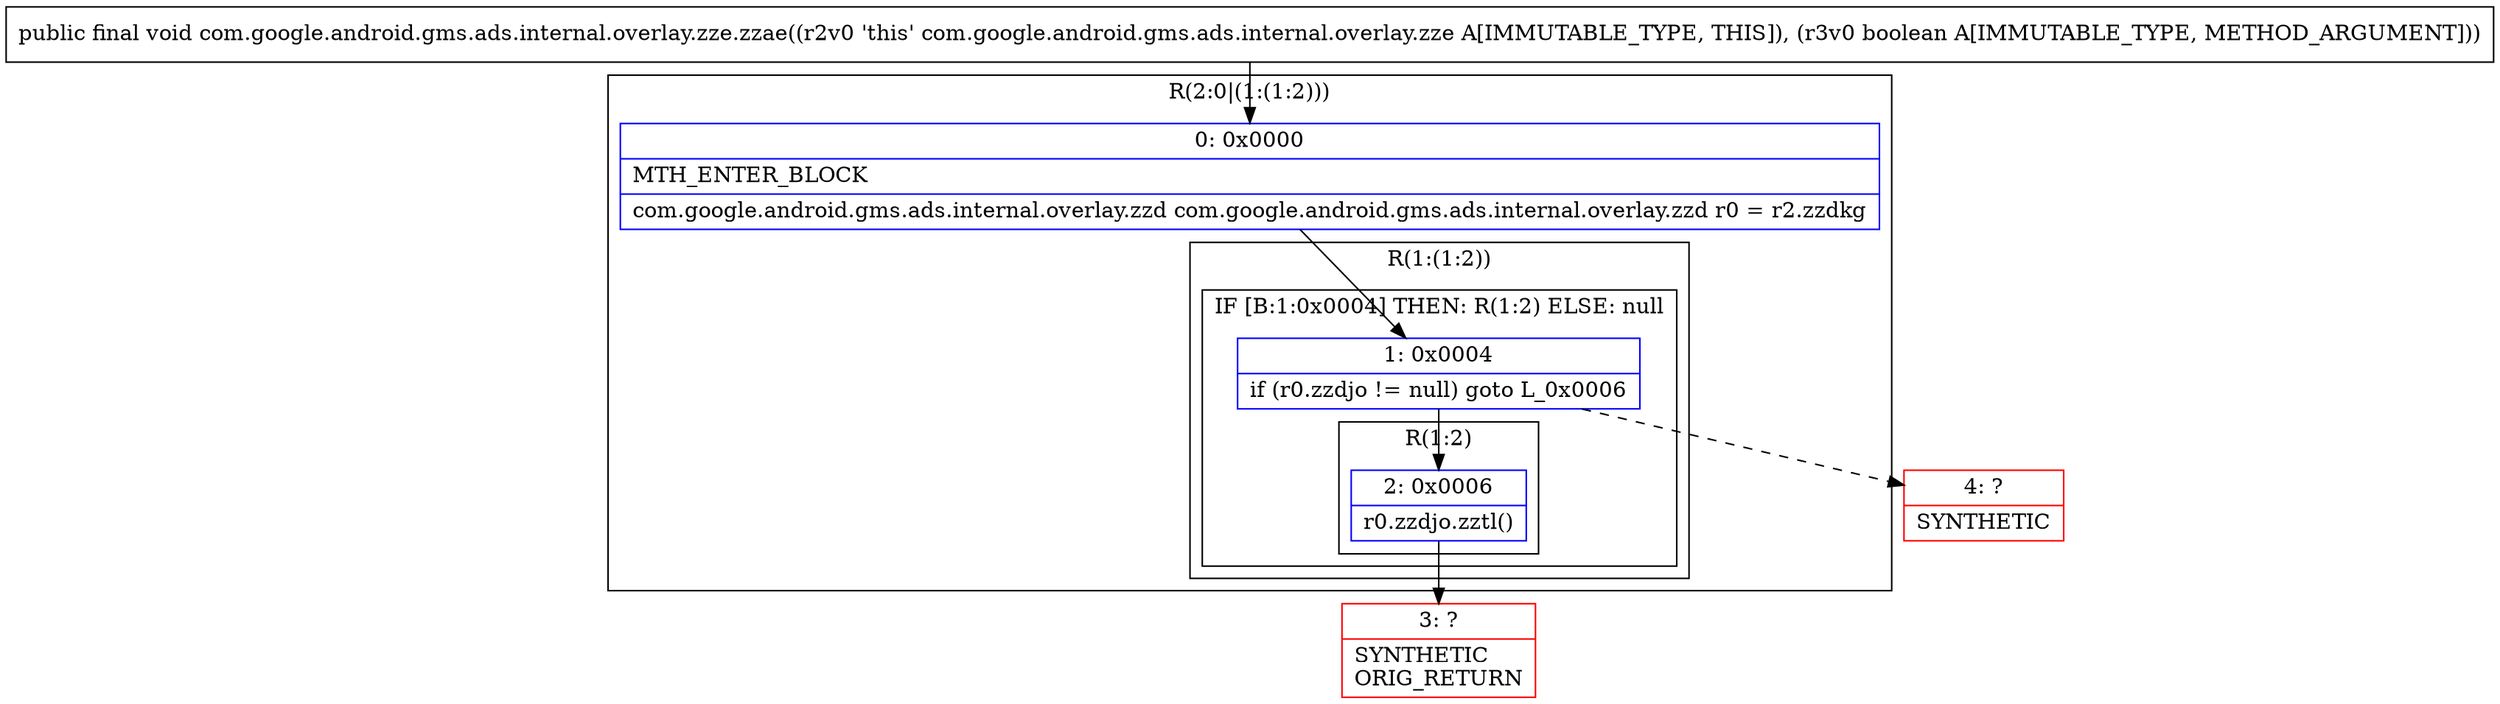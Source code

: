 digraph "CFG forcom.google.android.gms.ads.internal.overlay.zze.zzae(Z)V" {
subgraph cluster_Region_876664695 {
label = "R(2:0|(1:(1:2)))";
node [shape=record,color=blue];
Node_0 [shape=record,label="{0\:\ 0x0000|MTH_ENTER_BLOCK\l|com.google.android.gms.ads.internal.overlay.zzd com.google.android.gms.ads.internal.overlay.zzd r0 = r2.zzdkg\l}"];
subgraph cluster_Region_185972572 {
label = "R(1:(1:2))";
node [shape=record,color=blue];
subgraph cluster_IfRegion_1712764062 {
label = "IF [B:1:0x0004] THEN: R(1:2) ELSE: null";
node [shape=record,color=blue];
Node_1 [shape=record,label="{1\:\ 0x0004|if (r0.zzdjo != null) goto L_0x0006\l}"];
subgraph cluster_Region_378666091 {
label = "R(1:2)";
node [shape=record,color=blue];
Node_2 [shape=record,label="{2\:\ 0x0006|r0.zzdjo.zztl()\l}"];
}
}
}
}
Node_3 [shape=record,color=red,label="{3\:\ ?|SYNTHETIC\lORIG_RETURN\l}"];
Node_4 [shape=record,color=red,label="{4\:\ ?|SYNTHETIC\l}"];
MethodNode[shape=record,label="{public final void com.google.android.gms.ads.internal.overlay.zze.zzae((r2v0 'this' com.google.android.gms.ads.internal.overlay.zze A[IMMUTABLE_TYPE, THIS]), (r3v0 boolean A[IMMUTABLE_TYPE, METHOD_ARGUMENT])) }"];
MethodNode -> Node_0;
Node_0 -> Node_1;
Node_1 -> Node_2;
Node_1 -> Node_4[style=dashed];
Node_2 -> Node_3;
}

